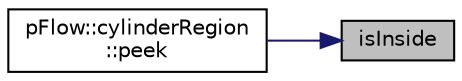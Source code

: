 digraph "isInside"
{
 // LATEX_PDF_SIZE
  edge [fontname="Helvetica",fontsize="10",labelfontname="Helvetica",labelfontsize="10"];
  node [fontname="Helvetica",fontsize="10",shape=record];
  rankdir="RL";
  Node1 [label="isInside",height=0.2,width=0.4,color="black", fillcolor="grey75", style="filled", fontcolor="black",tooltip=" "];
  Node1 -> Node2 [dir="back",color="midnightblue",fontsize="10",style="solid",fontname="Helvetica"];
  Node2 [label="pFlow::cylinderRegion\l::peek",height=0.2,width=0.4,color="black", fillcolor="white", style="filled",URL="$classpFlow_1_1cylinderRegion.html#a742999f822100111462c25118a0ce0fe",tooltip=" "];
}
